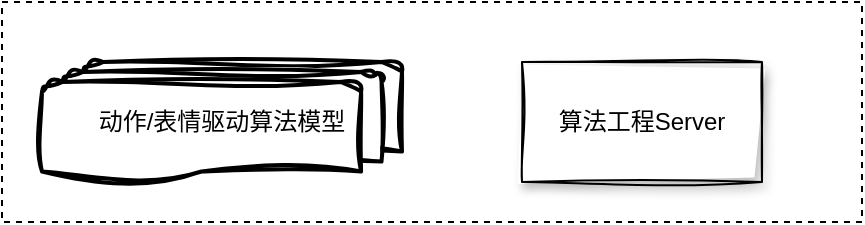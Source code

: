 <mxfile version="21.7.4" type="github">
  <diagram name="第 1 页" id="HSuSrPvIt5fl3jvaZxwd">
    <mxGraphModel dx="1222" dy="788" grid="1" gridSize="10" guides="1" tooltips="1" connect="1" arrows="1" fold="1" page="1" pageScale="1" pageWidth="827" pageHeight="1169" math="0" shadow="0">
      <root>
        <mxCell id="0" />
        <mxCell id="1" parent="0" />
        <mxCell id="60VmntQxT6lIjvBKtyY4-5" value="" style="rounded=0;whiteSpace=wrap;html=1;dashed=1;" vertex="1" parent="1">
          <mxGeometry x="100" y="160" width="430" height="110" as="geometry" />
        </mxCell>
        <mxCell id="60VmntQxT6lIjvBKtyY4-1" value="动作/表情驱动算法模型" style="strokeWidth=2;html=1;shape=mxgraph.flowchart.multi-document;whiteSpace=wrap;sketch=1;curveFitting=1;jiggle=2;" vertex="1" parent="1">
          <mxGeometry x="120" y="190" width="180" height="60" as="geometry" />
        </mxCell>
        <mxCell id="60VmntQxT6lIjvBKtyY4-4" value="算法工程Server" style="rounded=0;whiteSpace=wrap;html=1;glass=0;sketch=1;curveFitting=1;jiggle=2;shadow=1;" vertex="1" parent="1">
          <mxGeometry x="360" y="190" width="120" height="60" as="geometry" />
        </mxCell>
      </root>
    </mxGraphModel>
  </diagram>
</mxfile>
